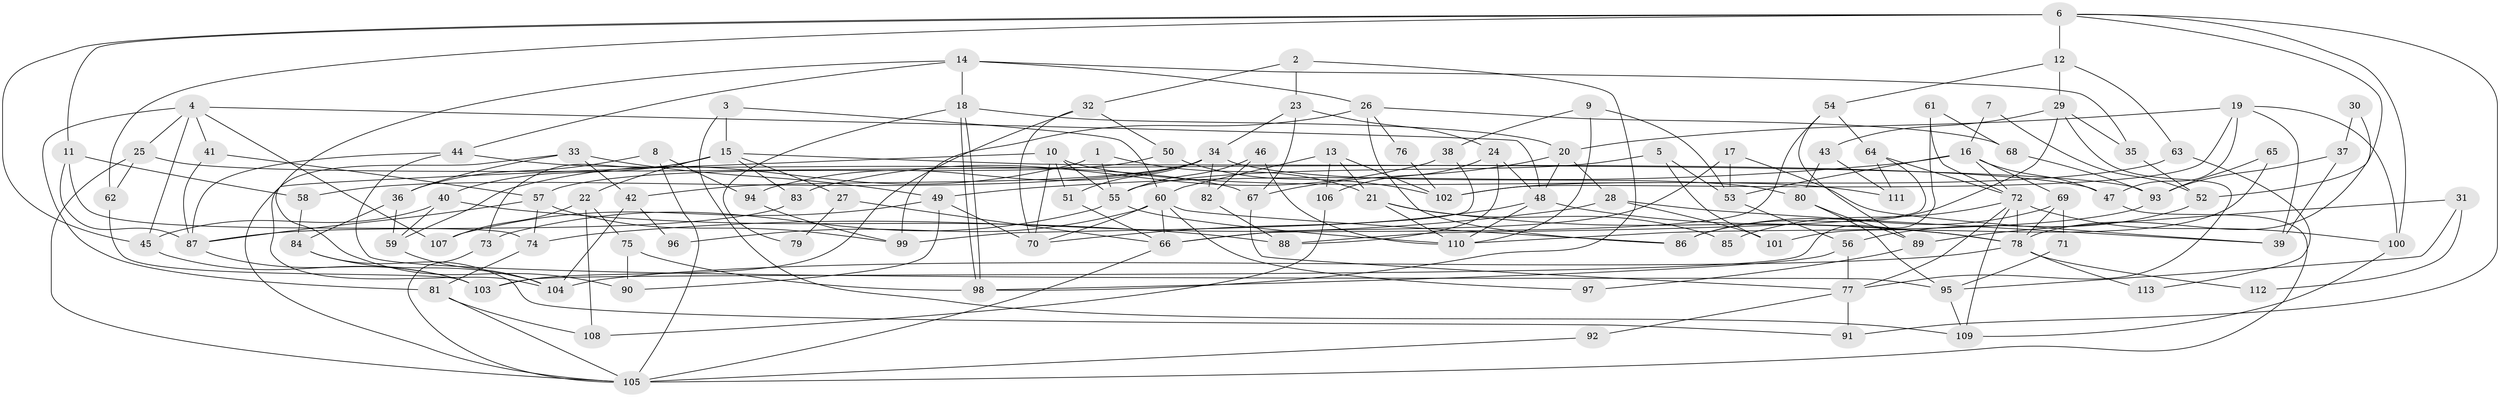 // Generated by graph-tools (version 1.1) at 2025/11/02/27/25 16:11:23]
// undirected, 113 vertices, 226 edges
graph export_dot {
graph [start="1"]
  node [color=gray90,style=filled];
  1;
  2;
  3;
  4;
  5;
  6;
  7;
  8;
  9;
  10;
  11;
  12;
  13;
  14;
  15;
  16;
  17;
  18;
  19;
  20;
  21;
  22;
  23;
  24;
  25;
  26;
  27;
  28;
  29;
  30;
  31;
  32;
  33;
  34;
  35;
  36;
  37;
  38;
  39;
  40;
  41;
  42;
  43;
  44;
  45;
  46;
  47;
  48;
  49;
  50;
  51;
  52;
  53;
  54;
  55;
  56;
  57;
  58;
  59;
  60;
  61;
  62;
  63;
  64;
  65;
  66;
  67;
  68;
  69;
  70;
  71;
  72;
  73;
  74;
  75;
  76;
  77;
  78;
  79;
  80;
  81;
  82;
  83;
  84;
  85;
  86;
  87;
  88;
  89;
  90;
  91;
  92;
  93;
  94;
  95;
  96;
  97;
  98;
  99;
  100;
  101;
  102;
  103;
  104;
  105;
  106;
  107;
  108;
  109;
  110;
  111;
  112;
  113;
  1 -- 59;
  1 -- 55;
  1 -- 21;
  2 -- 98;
  2 -- 32;
  2 -- 23;
  3 -- 15;
  3 -- 60;
  3 -- 109;
  4 -- 25;
  4 -- 41;
  4 -- 45;
  4 -- 48;
  4 -- 81;
  4 -- 107;
  5 -- 55;
  5 -- 53;
  5 -- 101;
  6 -- 45;
  6 -- 11;
  6 -- 12;
  6 -- 52;
  6 -- 62;
  6 -- 91;
  6 -- 100;
  7 -- 52;
  7 -- 16;
  8 -- 105;
  8 -- 36;
  8 -- 94;
  9 -- 53;
  9 -- 110;
  9 -- 38;
  10 -- 105;
  10 -- 70;
  10 -- 51;
  10 -- 55;
  10 -- 111;
  11 -- 58;
  11 -- 87;
  11 -- 74;
  12 -- 54;
  12 -- 29;
  12 -- 63;
  13 -- 21;
  13 -- 102;
  13 -- 60;
  13 -- 106;
  14 -- 44;
  14 -- 18;
  14 -- 26;
  14 -- 35;
  14 -- 90;
  15 -- 22;
  15 -- 73;
  15 -- 27;
  15 -- 40;
  15 -- 83;
  15 -- 93;
  16 -- 69;
  16 -- 72;
  16 -- 47;
  16 -- 49;
  16 -- 53;
  17 -- 66;
  17 -- 39;
  17 -- 53;
  18 -- 20;
  18 -- 98;
  18 -- 98;
  18 -- 79;
  19 -- 20;
  19 -- 100;
  19 -- 39;
  19 -- 47;
  19 -- 102;
  20 -- 67;
  20 -- 48;
  20 -- 28;
  21 -- 110;
  21 -- 78;
  21 -- 85;
  22 -- 107;
  22 -- 75;
  22 -- 108;
  23 -- 34;
  23 -- 24;
  23 -- 67;
  24 -- 48;
  24 -- 88;
  24 -- 106;
  25 -- 47;
  25 -- 105;
  25 -- 62;
  26 -- 99;
  26 -- 68;
  26 -- 76;
  26 -- 86;
  27 -- 66;
  27 -- 79;
  28 -- 74;
  28 -- 39;
  28 -- 101;
  29 -- 86;
  29 -- 35;
  29 -- 43;
  29 -- 77;
  30 -- 78;
  30 -- 37;
  31 -- 89;
  31 -- 95;
  31 -- 112;
  32 -- 70;
  32 -- 103;
  32 -- 50;
  33 -- 104;
  33 -- 42;
  33 -- 36;
  33 -- 49;
  34 -- 51;
  34 -- 80;
  34 -- 42;
  34 -- 58;
  34 -- 82;
  34 -- 94;
  35 -- 52;
  36 -- 59;
  36 -- 84;
  37 -- 39;
  37 -- 93;
  38 -- 83;
  38 -- 99;
  40 -- 88;
  40 -- 45;
  40 -- 59;
  41 -- 57;
  41 -- 87;
  42 -- 104;
  42 -- 96;
  43 -- 111;
  43 -- 80;
  44 -- 67;
  44 -- 87;
  44 -- 95;
  45 -- 103;
  46 -- 55;
  46 -- 110;
  46 -- 82;
  47 -- 105;
  48 -- 78;
  48 -- 70;
  48 -- 110;
  49 -- 70;
  49 -- 90;
  49 -- 107;
  50 -- 57;
  50 -- 102;
  51 -- 66;
  52 -- 56;
  53 -- 56;
  54 -- 66;
  54 -- 64;
  54 -- 89;
  55 -- 110;
  55 -- 73;
  56 -- 77;
  56 -- 98;
  57 -- 74;
  57 -- 99;
  57 -- 87;
  58 -- 84;
  59 -- 104;
  60 -- 70;
  60 -- 66;
  60 -- 86;
  60 -- 96;
  60 -- 97;
  61 -- 103;
  61 -- 72;
  61 -- 68;
  62 -- 103;
  63 -- 102;
  63 -- 113;
  64 -- 72;
  64 -- 88;
  64 -- 111;
  65 -- 101;
  65 -- 93;
  66 -- 105;
  67 -- 77;
  68 -- 93;
  69 -- 86;
  69 -- 78;
  69 -- 71;
  71 -- 95;
  72 -- 100;
  72 -- 77;
  72 -- 78;
  72 -- 85;
  72 -- 109;
  73 -- 105;
  74 -- 81;
  75 -- 98;
  75 -- 90;
  76 -- 102;
  77 -- 91;
  77 -- 92;
  78 -- 104;
  78 -- 112;
  78 -- 113;
  80 -- 95;
  80 -- 89;
  81 -- 108;
  81 -- 105;
  82 -- 88;
  83 -- 87;
  84 -- 91;
  84 -- 104;
  87 -- 103;
  89 -- 97;
  92 -- 105;
  93 -- 110;
  94 -- 99;
  95 -- 109;
  100 -- 109;
  106 -- 108;
}
